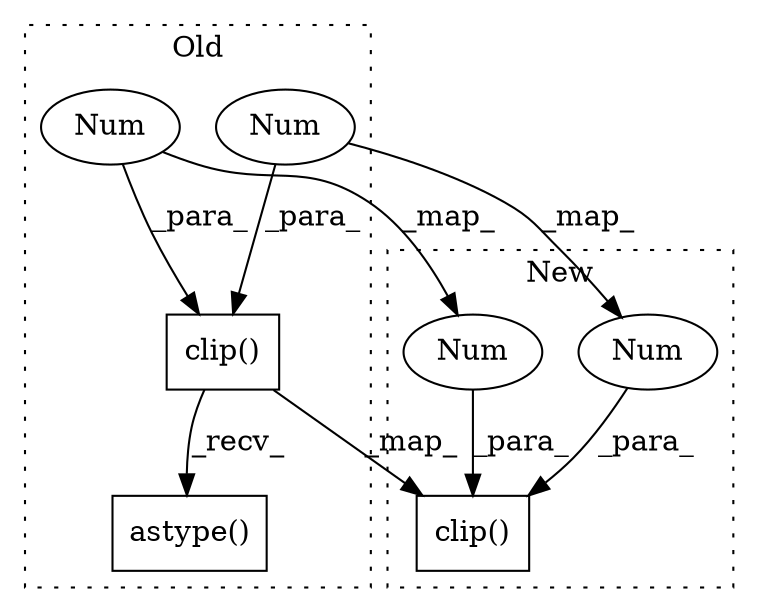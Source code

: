 digraph G {
subgraph cluster0 {
1 [label="clip()" a="75" s="792,816" l="8,1" shape="box"];
3 [label="Num" a="76" s="813" l="3" shape="ellipse"];
5 [label="Num" a="76" s="810" l="1" shape="ellipse"];
7 [label="astype()" a="75" s="792,830" l="33,1" shape="box"];
label = "Old";
style="dotted";
}
subgraph cluster1 {
2 [label="clip()" a="75" s="878,923" l="8,1" shape="box"];
4 [label="Num" a="76" s="920" l="3" shape="ellipse"];
6 [label="Num" a="76" s="917" l="1" shape="ellipse"];
label = "New";
style="dotted";
}
1 -> 2 [label="_map_"];
1 -> 7 [label="_recv_"];
3 -> 1 [label="_para_"];
3 -> 4 [label="_map_"];
4 -> 2 [label="_para_"];
5 -> 1 [label="_para_"];
5 -> 6 [label="_map_"];
6 -> 2 [label="_para_"];
}